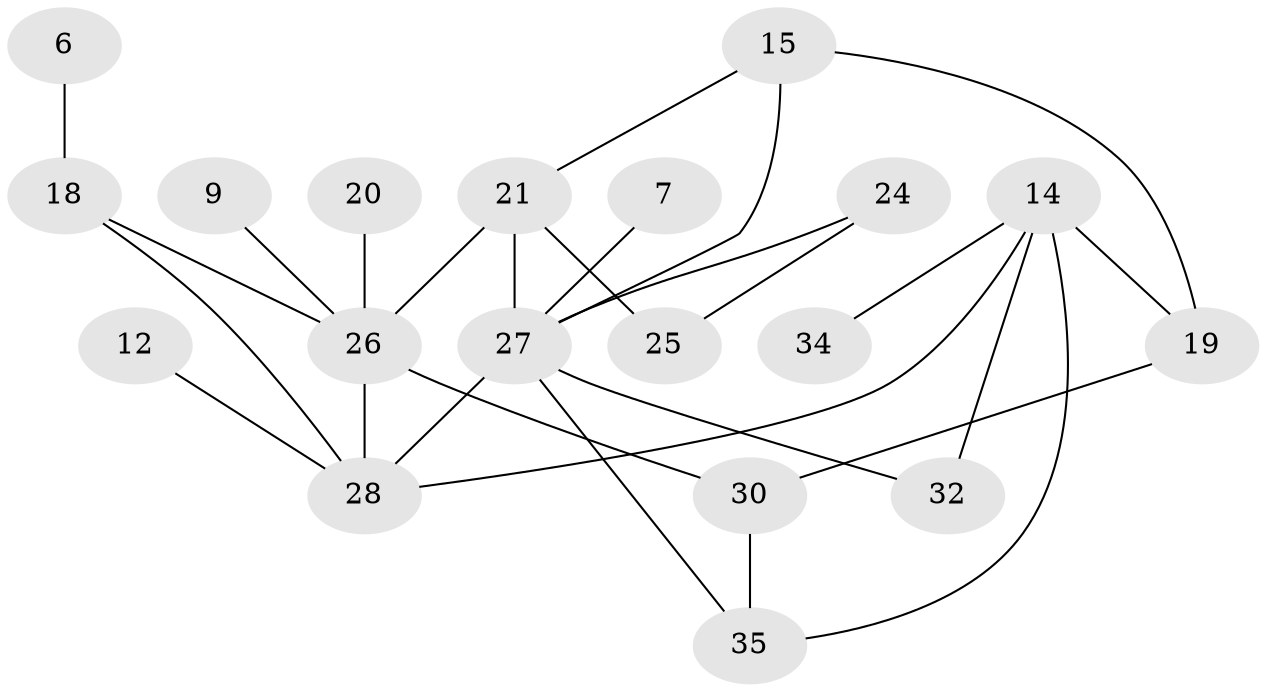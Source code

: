 // original degree distribution, {0: 0.22388059701492538, 2: 0.208955223880597, 5: 0.04477611940298507, 3: 0.19402985074626866, 1: 0.26865671641791045, 4: 0.04477611940298507, 6: 0.014925373134328358}
// Generated by graph-tools (version 1.1) at 2025/25/03/09/25 03:25:22]
// undirected, 19 vertices, 27 edges
graph export_dot {
graph [start="1"]
  node [color=gray90,style=filled];
  6;
  7;
  9;
  12;
  14;
  15;
  18;
  19;
  20;
  21;
  24;
  25;
  26;
  27;
  28;
  30;
  32;
  34;
  35;
  6 -- 18 [weight=1.0];
  7 -- 27 [weight=1.0];
  9 -- 26 [weight=1.0];
  12 -- 28 [weight=1.0];
  14 -- 19 [weight=1.0];
  14 -- 28 [weight=1.0];
  14 -- 32 [weight=1.0];
  14 -- 34 [weight=1.0];
  14 -- 35 [weight=1.0];
  15 -- 19 [weight=1.0];
  15 -- 21 [weight=1.0];
  15 -- 27 [weight=1.0];
  18 -- 26 [weight=1.0];
  18 -- 28 [weight=1.0];
  19 -- 30 [weight=1.0];
  20 -- 26 [weight=1.0];
  21 -- 25 [weight=1.0];
  21 -- 26 [weight=1.0];
  21 -- 27 [weight=1.0];
  24 -- 25 [weight=1.0];
  24 -- 27 [weight=1.0];
  26 -- 28 [weight=1.0];
  26 -- 30 [weight=1.0];
  27 -- 28 [weight=1.0];
  27 -- 32 [weight=1.0];
  27 -- 35 [weight=1.0];
  30 -- 35 [weight=1.0];
}
